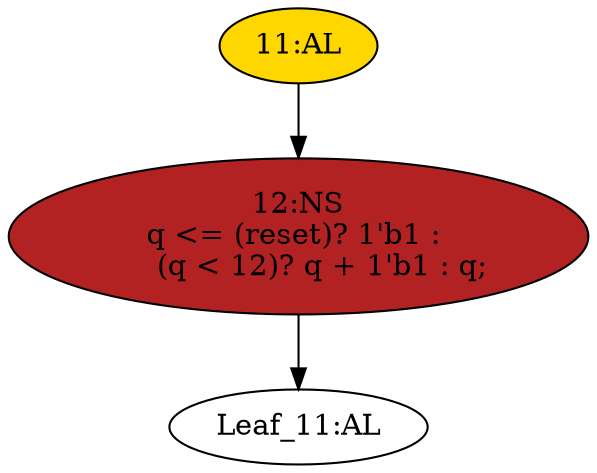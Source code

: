 strict digraph "" {
	node [label="\N"];
	"12:NS"	[ast="<pyverilog.vparser.ast.NonblockingSubstitution object at 0x7fe1d69af5d0>",
		fillcolor=firebrick,
		label="12:NS
q <= (reset)? 1'b1 : 
     (q < 12)? q + 1'b1 : q;",
		statements="[<pyverilog.vparser.ast.NonblockingSubstitution object at 0x7fe1d69af5d0>]",
		style=filled,
		typ=NonblockingSubstitution];
	"Leaf_11:AL"	[def_var="['q']",
		label="Leaf_11:AL"];
	"12:NS" -> "Leaf_11:AL"	[cond="[]",
		lineno=None];
	"11:AL"	[ast="<pyverilog.vparser.ast.Always object at 0x7fe1d69afad0>",
		clk_sens=True,
		fillcolor=gold,
		label="11:AL",
		sens="['clk']",
		statements="[]",
		style=filled,
		typ=Always,
		use_var="['reset', 'q']"];
	"11:AL" -> "12:NS"	[cond="[]",
		lineno=None];
}
